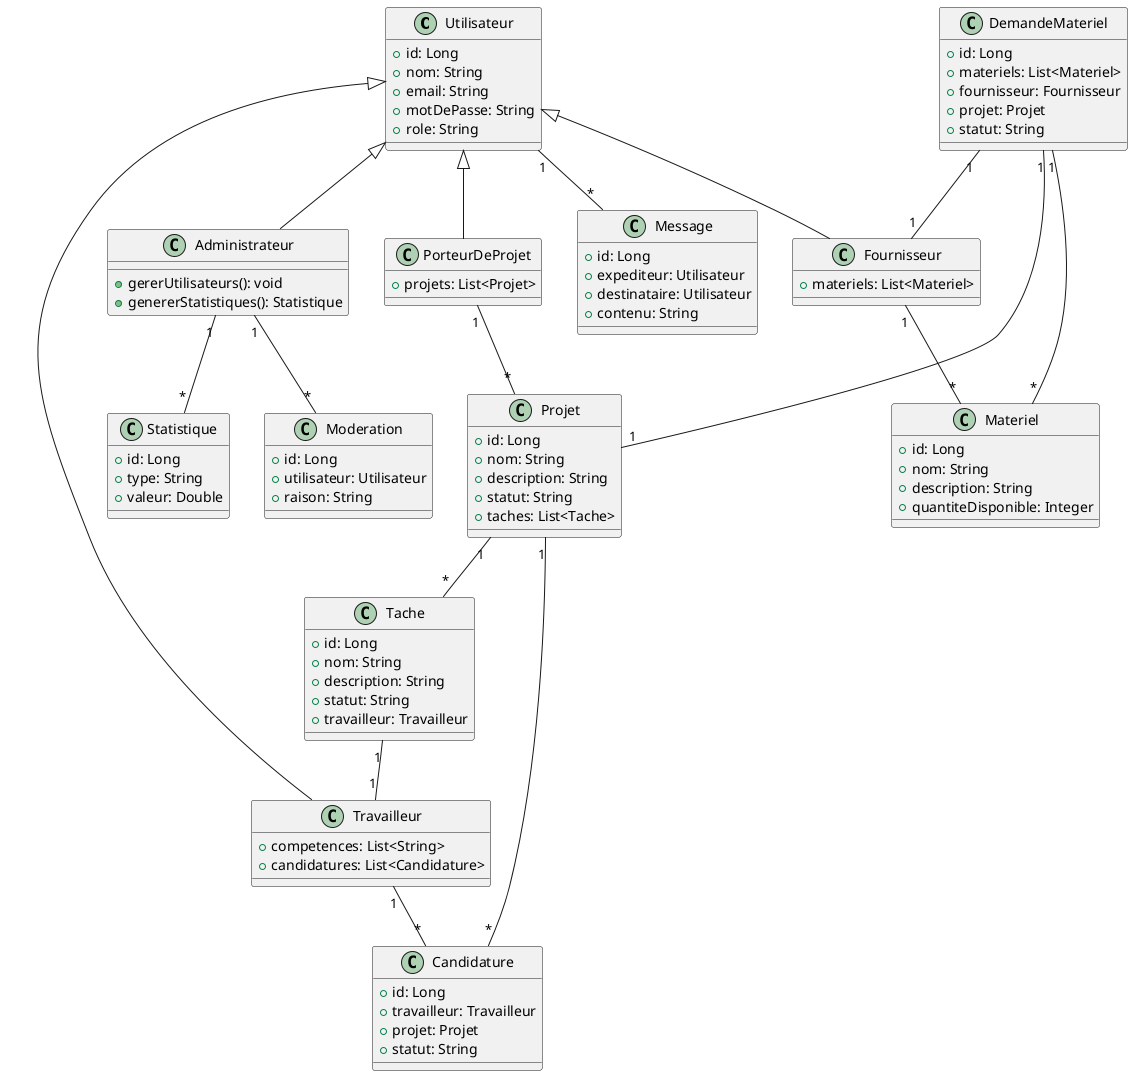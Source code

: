 # Recreate the updated PlantUML class diagram for CoBuild after reset

plantuml_cobuild_updated = """
@startuml

' === Gestion des utilisateurs ===
class Utilisateur {
  +id: Long
  +nom: String
  +email: String
  +motDePasse: String
  +role: String
}

class PorteurDeProjet {
  +projets: List<Projet>
}

class Travailleur {
  +competences: List<String>
  +candidatures: List<Candidature>
}

class Fournisseur {
  +materiels: List<Materiel>
}

class Administrateur {
  +gererUtilisateurs(): void
  +genererStatistiques(): Statistique
}

Utilisateur <|-- PorteurDeProjet
Utilisateur <|-- Travailleur
Utilisateur <|-- Fournisseur
Utilisateur <|-- Administrateur

' === Gestion des projets ===
class Projet {
  +id: Long
  +nom: String
  +description: String
  +statut: String
  +taches: List<Tache>
}

class Tache {
  +id: Long
  +nom: String
  +description: String
  +statut: String
  +travailleur: Travailleur
}

PorteurDeProjet "1" -- "*" Projet
Projet "1" -- "*" Tache
Tache "1" -- "1" Travailleur

' === Place de marché ===
class Materiel {
  +id: Long
  +nom: String
  +description: String
  +quantiteDisponible: Integer
}

class DemandeMateriel {
  +id: Long
  +materiels: List<Materiel>
  +fournisseur: Fournisseur
  +projet: Projet
  +statut: String
}

Fournisseur "1" -- "*" Materiel
DemandeMateriel "1" -- "*" Materiel
DemandeMateriel "1" -- "1" Fournisseur
DemandeMateriel "1" -- "1" Projet

' === Collaboration et Communication ===
class Candidature {
  +id: Long
  +travailleur: Travailleur
  +projet: Projet
  +statut: String
}

class Message {
  +id: Long
  +expediteur: Utilisateur
  +destinataire: Utilisateur
  +contenu: String
}

Travailleur "1" -- "*" Candidature
Projet "1" -- "*" Candidature
Utilisateur "1" -- "*" Message

' === Modération et Administration ===
class Moderation {
  +id: Long
  +utilisateur: Utilisateur
  +raison: String
}

class Statistique {
  +id: Long
  +type: String
  +valeur: Double
}

Administrateur "1" -- "*" Moderation
Administrateur "1" -- "*" Statistique

@enduml
"""

# Save the updated PlantUML file
plantuml_cobuild_updated_path = "/mnt/data/class_diagram_cobuild_updated.puml"
with open(plantuml_cobuild_updated_path, "w") as file:
    file.write(plantuml_cobuild_updated)

# Return the path to the updated file
plantuml_cobuild_updated_path
